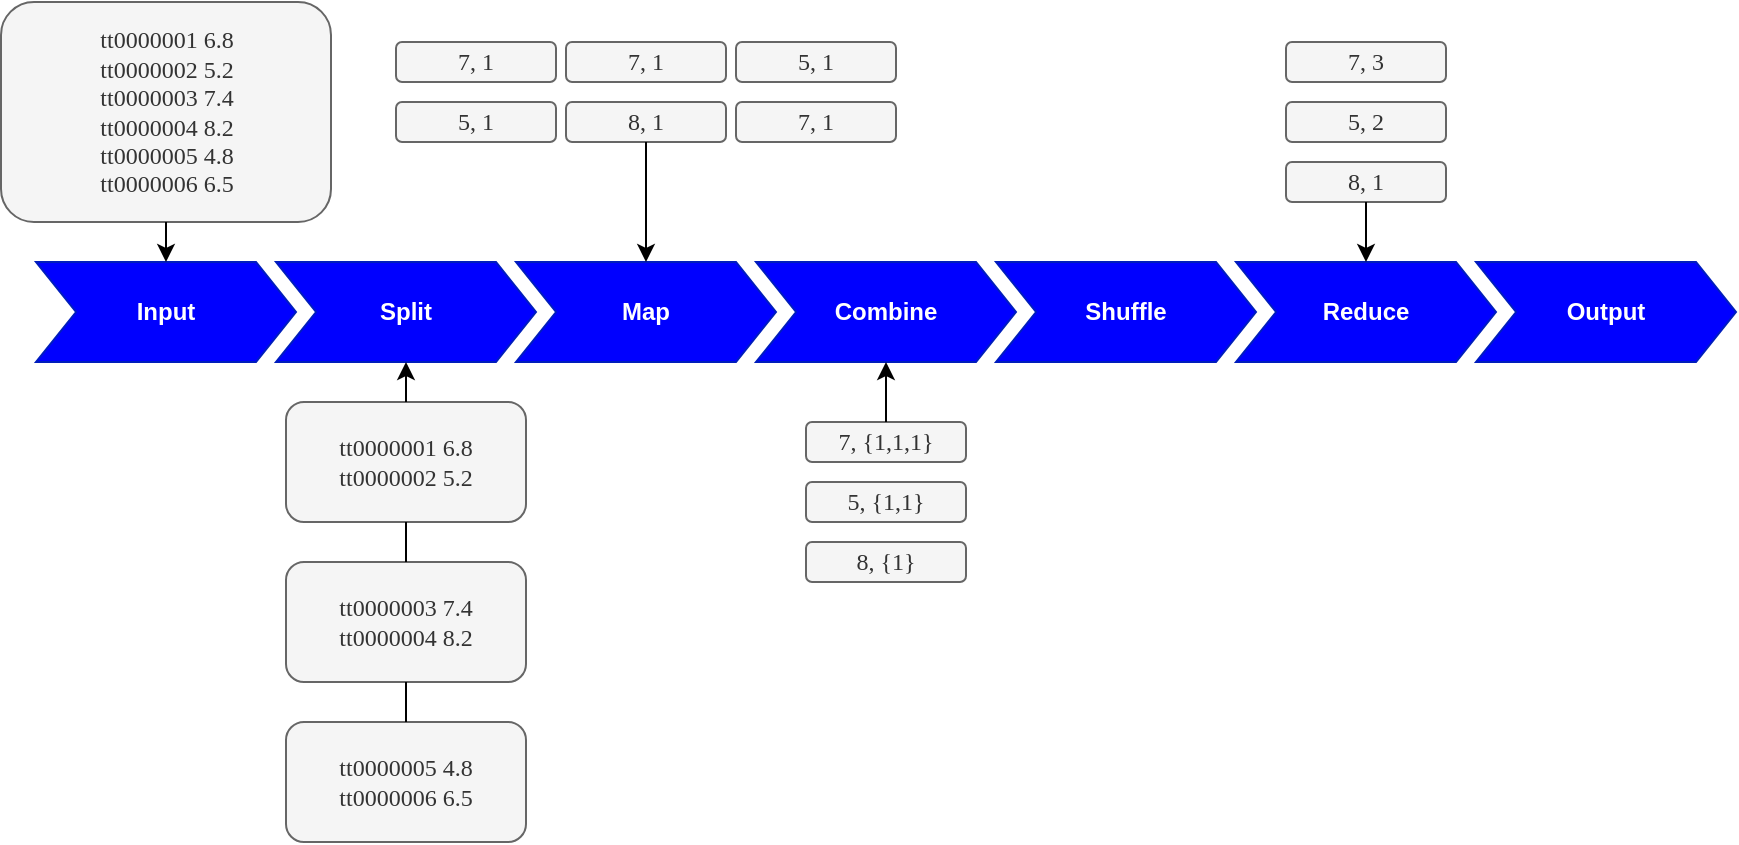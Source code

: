 <mxfile version="16.5.6" type="device"><diagram id="iySAlybGrLC-fhZXeOmJ" name="Page-1"><mxGraphModel dx="1021" dy="462" grid="1" gridSize="10" guides="1" tooltips="1" connect="1" arrows="1" fold="1" page="1" pageScale="1" pageWidth="827" pageHeight="1169" math="0" shadow="0"><root><mxCell id="0"/><mxCell id="1" parent="0"/><mxCell id="ZLIFqsd9TxjkfM3bT6kV-1" value="&lt;b&gt;Input&lt;/b&gt;" style="shape=step;perimeter=stepPerimeter;whiteSpace=wrap;html=1;fixedSize=1;fillColor=#0000FF;strokeColor=#001DBC;fontColor=#ffffff;" vertex="1" parent="1"><mxGeometry x="40" y="150" width="130" height="50" as="geometry"/></mxCell><mxCell id="ZLIFqsd9TxjkfM3bT6kV-2" value="&lt;b&gt;Split&lt;/b&gt;" style="shape=step;perimeter=stepPerimeter;whiteSpace=wrap;html=1;fixedSize=1;fillColor=#0000FF;strokeColor=#001DBC;fontColor=#ffffff;" vertex="1" parent="1"><mxGeometry x="160" y="150" width="130" height="50" as="geometry"/></mxCell><mxCell id="ZLIFqsd9TxjkfM3bT6kV-3" value="&lt;b&gt;Map&lt;/b&gt;" style="shape=step;perimeter=stepPerimeter;whiteSpace=wrap;html=1;fixedSize=1;fillColor=#0000FF;strokeColor=#001DBC;fontColor=#ffffff;" vertex="1" parent="1"><mxGeometry x="280" y="150" width="130" height="50" as="geometry"/></mxCell><mxCell id="ZLIFqsd9TxjkfM3bT6kV-4" value="&lt;b&gt;Shuffle&lt;/b&gt;" style="shape=step;perimeter=stepPerimeter;whiteSpace=wrap;html=1;fixedSize=1;fillColor=#0000FF;strokeColor=#001DBC;fontColor=#ffffff;" vertex="1" parent="1"><mxGeometry x="520" y="150" width="130" height="50" as="geometry"/></mxCell><mxCell id="ZLIFqsd9TxjkfM3bT6kV-6" value="&lt;b&gt;Reduce&lt;/b&gt;" style="shape=step;perimeter=stepPerimeter;whiteSpace=wrap;html=1;fixedSize=1;fillColor=#0000FF;strokeColor=#001DBC;fontColor=#ffffff;" vertex="1" parent="1"><mxGeometry x="640" y="150" width="130" height="50" as="geometry"/></mxCell><mxCell id="ZLIFqsd9TxjkfM3bT6kV-7" value="&lt;b&gt;Output&lt;/b&gt;" style="shape=step;perimeter=stepPerimeter;whiteSpace=wrap;html=1;fixedSize=1;fillColor=#0000FF;strokeColor=#001DBC;fontColor=#ffffff;" vertex="1" parent="1"><mxGeometry x="760" y="150" width="130" height="50" as="geometry"/></mxCell><mxCell id="ZLIFqsd9TxjkfM3bT6kV-8" value="&lt;div&gt;&lt;font face=&quot;Verdana&quot;&gt;tt0000001&lt;span&gt;&#9;&lt;/span&gt;6.8&lt;span&gt;&lt;/span&gt;&lt;/font&gt;&lt;/div&gt;&lt;div&gt;&lt;font face=&quot;Verdana&quot;&gt;&lt;span&gt;tt0000002&lt;/span&gt;&lt;span&gt;&#9;&lt;/span&gt;&lt;span&gt;5.2&lt;/span&gt;&lt;span&gt;&lt;/span&gt;&lt;/font&gt;&lt;/div&gt;&lt;div&gt;&lt;font face=&quot;Verdana&quot;&gt;tt0000003&lt;span&gt;&#9;&lt;/span&gt;7.4&lt;/font&gt;&lt;span&gt;&lt;/span&gt;&lt;/div&gt;&lt;div&gt;&lt;span style=&quot;font-family: &amp;#34;verdana&amp;#34;&quot;&gt;tt0000004&lt;/span&gt;&lt;span style=&quot;font-family: &amp;#34;verdana&amp;#34;&quot;&gt;&amp;nbsp;&lt;/span&gt;&lt;span style=&quot;font-family: &amp;#34;verdana&amp;#34;&quot;&gt;8.2&lt;/span&gt;&lt;font face=&quot;Verdana&quot;&gt;&lt;br&gt;&lt;/font&gt;&lt;/div&gt;&lt;div&gt;&lt;span style=&quot;font-family: &amp;#34;verdana&amp;#34;&quot;&gt;tt0000005&lt;/span&gt;&lt;span style=&quot;font-family: &amp;#34;verdana&amp;#34;&quot;&gt;&amp;nbsp;&lt;/span&gt;&lt;span style=&quot;font-family: &amp;#34;verdana&amp;#34;&quot;&gt;4.8&lt;/span&gt;&lt;span style=&quot;font-family: &amp;#34;verdana&amp;#34;&quot;&gt;&lt;br&gt;&lt;/span&gt;&lt;/div&gt;&lt;div&gt;&lt;span style=&quot;font-family: &amp;#34;verdana&amp;#34;&quot;&gt;tt0000006&lt;/span&gt;&lt;span style=&quot;font-family: &amp;#34;verdana&amp;#34;&quot;&gt;&amp;nbsp;&lt;/span&gt;&lt;span style=&quot;font-family: &amp;#34;verdana&amp;#34;&quot;&gt;6.5&lt;/span&gt;&lt;/div&gt;" style="rounded=1;whiteSpace=wrap;html=1;fillColor=#f5f5f5;fontColor=#333333;strokeColor=#666666;" vertex="1" parent="1"><mxGeometry x="22.5" y="20" width="165" height="110" as="geometry"/></mxCell><mxCell id="ZLIFqsd9TxjkfM3bT6kV-9" value="" style="endArrow=classic;html=1;rounded=0;exitX=0.5;exitY=1;exitDx=0;exitDy=0;entryX=0.5;entryY=0;entryDx=0;entryDy=0;" edge="1" parent="1" source="ZLIFqsd9TxjkfM3bT6kV-8" target="ZLIFqsd9TxjkfM3bT6kV-1"><mxGeometry width="50" height="50" relative="1" as="geometry"><mxPoint x="105" y="90" as="sourcePoint"/><mxPoint x="440" y="210" as="targetPoint"/></mxGeometry></mxCell><mxCell id="ZLIFqsd9TxjkfM3bT6kV-10" value="&lt;b&gt;Combine&lt;/b&gt;" style="shape=step;perimeter=stepPerimeter;whiteSpace=wrap;html=1;fixedSize=1;fillColor=#0000FF;strokeColor=#001DBC;fontColor=#ffffff;" vertex="1" parent="1"><mxGeometry x="400" y="150" width="130" height="50" as="geometry"/></mxCell><mxCell id="ZLIFqsd9TxjkfM3bT6kV-12" value="&lt;div&gt;&lt;font face=&quot;Verdana&quot;&gt;tt0000001&lt;span&gt;&#9;&lt;/span&gt;6.8&lt;span&gt;&lt;/span&gt;&lt;/font&gt;&lt;/div&gt;&lt;div&gt;&lt;font face=&quot;Verdana&quot;&gt;&lt;span&gt;tt0000002&lt;/span&gt;&lt;span&gt;&#9;&lt;/span&gt;&lt;span&gt;5.2&lt;/span&gt;&lt;/font&gt;&lt;/div&gt;" style="rounded=1;whiteSpace=wrap;html=1;fillColor=#f5f5f5;fontColor=#333333;strokeColor=#666666;" vertex="1" parent="1"><mxGeometry x="165" y="220" width="120" height="60" as="geometry"/></mxCell><mxCell id="ZLIFqsd9TxjkfM3bT6kV-13" value="&lt;div&gt;&lt;font face=&quot;Verdana&quot;&gt;tt&lt;/font&gt;&lt;span style=&quot;font-family: &amp;#34;verdana&amp;#34;&quot;&gt;0000003&lt;/span&gt;&lt;font face=&quot;Verdana&quot;&gt;&lt;span&gt;&amp;nbsp;&lt;/span&gt;7.4&lt;span&gt;&lt;/span&gt;&lt;/font&gt;&lt;/div&gt;&lt;div&gt;&lt;font face=&quot;Verdana&quot;&gt;&lt;span&gt;tt&lt;/span&gt;&lt;/font&gt;&lt;span style=&quot;font-family: &amp;#34;verdana&amp;#34;&quot;&gt;0000004&lt;/span&gt;&lt;font face=&quot;Verdana&quot;&gt;&lt;span&gt;&amp;nbsp;8.2&lt;/span&gt;&lt;/font&gt;&lt;/div&gt;" style="rounded=1;whiteSpace=wrap;html=1;fillColor=#f5f5f5;fontColor=#333333;strokeColor=#666666;" vertex="1" parent="1"><mxGeometry x="165" y="300" width="120" height="60" as="geometry"/></mxCell><mxCell id="ZLIFqsd9TxjkfM3bT6kV-14" value="&lt;div&gt;&lt;font face=&quot;Verdana&quot;&gt;tt&lt;/font&gt;&lt;span style=&quot;font-family: &amp;#34;verdana&amp;#34;&quot;&gt;0000005&lt;/span&gt;&lt;font face=&quot;Verdana&quot;&gt;&lt;span&gt;&#9;&lt;/span&gt;4.8&lt;span&gt;&lt;/span&gt;&lt;/font&gt;&lt;/div&gt;&lt;div&gt;&lt;font face=&quot;Verdana&quot;&gt;&lt;span&gt;tt&lt;/span&gt;&lt;/font&gt;&lt;span style=&quot;font-family: &amp;#34;verdana&amp;#34;&quot;&gt;0000006&lt;/span&gt;&lt;font face=&quot;Verdana&quot;&gt;&lt;span&gt;&#9;&lt;/span&gt;&lt;span&gt;6.5&lt;/span&gt;&lt;/font&gt;&lt;/div&gt;" style="rounded=1;whiteSpace=wrap;html=1;fillColor=#f5f5f5;fontColor=#333333;strokeColor=#666666;" vertex="1" parent="1"><mxGeometry x="165" y="380" width="120" height="60" as="geometry"/></mxCell><mxCell id="ZLIFqsd9TxjkfM3bT6kV-15" value="" style="endArrow=none;html=1;rounded=0;fontFamily=Verdana;entryX=0.5;entryY=1;entryDx=0;entryDy=0;exitX=0.5;exitY=0;exitDx=0;exitDy=0;" edge="1" parent="1" source="ZLIFqsd9TxjkfM3bT6kV-13" target="ZLIFqsd9TxjkfM3bT6kV-12"><mxGeometry width="50" height="50" relative="1" as="geometry"><mxPoint x="470" y="330" as="sourcePoint"/><mxPoint x="520" y="280" as="targetPoint"/></mxGeometry></mxCell><mxCell id="ZLIFqsd9TxjkfM3bT6kV-16" value="" style="endArrow=none;html=1;rounded=0;fontFamily=Verdana;exitX=0.5;exitY=1;exitDx=0;exitDy=0;entryX=0.5;entryY=0;entryDx=0;entryDy=0;" edge="1" parent="1" source="ZLIFqsd9TxjkfM3bT6kV-13" target="ZLIFqsd9TxjkfM3bT6kV-14"><mxGeometry width="50" height="50" relative="1" as="geometry"><mxPoint x="470" y="330" as="sourcePoint"/><mxPoint x="520" y="280" as="targetPoint"/></mxGeometry></mxCell><mxCell id="ZLIFqsd9TxjkfM3bT6kV-17" value="" style="endArrow=classic;html=1;rounded=0;exitX=0.5;exitY=0;exitDx=0;exitDy=0;entryX=0.5;entryY=1;entryDx=0;entryDy=0;" edge="1" parent="1" source="ZLIFqsd9TxjkfM3bT6kV-12" target="ZLIFqsd9TxjkfM3bT6kV-2"><mxGeometry width="50" height="50" relative="1" as="geometry"><mxPoint x="115" y="110" as="sourcePoint"/><mxPoint x="115" y="160" as="targetPoint"/></mxGeometry></mxCell><mxCell id="ZLIFqsd9TxjkfM3bT6kV-18" value="&lt;div&gt;&lt;font face=&quot;Verdana&quot;&gt;7, 1&lt;/font&gt;&lt;/div&gt;" style="rounded=1;whiteSpace=wrap;html=1;fillColor=#f5f5f5;fontColor=#333333;strokeColor=#666666;" vertex="1" parent="1"><mxGeometry x="220" y="40" width="80" height="20" as="geometry"/></mxCell><mxCell id="ZLIFqsd9TxjkfM3bT6kV-19" value="&lt;div&gt;&lt;font face=&quot;Verdana&quot;&gt;5, 1&lt;/font&gt;&lt;/div&gt;" style="rounded=1;whiteSpace=wrap;html=1;fillColor=#f5f5f5;fontColor=#333333;strokeColor=#666666;" vertex="1" parent="1"><mxGeometry x="220" y="70" width="80" height="20" as="geometry"/></mxCell><mxCell id="ZLIFqsd9TxjkfM3bT6kV-20" value="&lt;div&gt;&lt;font face=&quot;Verdana&quot;&gt;7, 1&lt;/font&gt;&lt;/div&gt;" style="rounded=1;whiteSpace=wrap;html=1;fillColor=#f5f5f5;fontColor=#333333;strokeColor=#666666;" vertex="1" parent="1"><mxGeometry x="305" y="40" width="80" height="20" as="geometry"/></mxCell><mxCell id="ZLIFqsd9TxjkfM3bT6kV-21" value="&lt;div&gt;&lt;font face=&quot;Verdana&quot;&gt;8, 1&lt;/font&gt;&lt;/div&gt;" style="rounded=1;whiteSpace=wrap;html=1;fillColor=#f5f5f5;fontColor=#333333;strokeColor=#666666;" vertex="1" parent="1"><mxGeometry x="305" y="70" width="80" height="20" as="geometry"/></mxCell><mxCell id="ZLIFqsd9TxjkfM3bT6kV-23" value="&lt;div&gt;&lt;font face=&quot;Verdana&quot;&gt;5, 1&lt;/font&gt;&lt;/div&gt;" style="rounded=1;whiteSpace=wrap;html=1;fillColor=#f5f5f5;fontColor=#333333;strokeColor=#666666;" vertex="1" parent="1"><mxGeometry x="390" y="40" width="80" height="20" as="geometry"/></mxCell><mxCell id="ZLIFqsd9TxjkfM3bT6kV-24" value="&lt;div&gt;&lt;font face=&quot;Verdana&quot;&gt;7, 1&lt;/font&gt;&lt;/div&gt;" style="rounded=1;whiteSpace=wrap;html=1;fillColor=#f5f5f5;fontColor=#333333;strokeColor=#666666;" vertex="1" parent="1"><mxGeometry x="390" y="70" width="80" height="20" as="geometry"/></mxCell><mxCell id="ZLIFqsd9TxjkfM3bT6kV-25" value="" style="endArrow=classic;html=1;rounded=0;fontFamily=Verdana;entryX=0.5;entryY=0;entryDx=0;entryDy=0;exitX=0.5;exitY=1;exitDx=0;exitDy=0;" edge="1" parent="1" source="ZLIFqsd9TxjkfM3bT6kV-21" target="ZLIFqsd9TxjkfM3bT6kV-3"><mxGeometry width="50" height="50" relative="1" as="geometry"><mxPoint x="350" y="220" as="sourcePoint"/><mxPoint x="400" y="170" as="targetPoint"/></mxGeometry></mxCell><mxCell id="ZLIFqsd9TxjkfM3bT6kV-27" value="&lt;div&gt;&lt;font face=&quot;Verdana&quot;&gt;7, {1,1,1}&lt;/font&gt;&lt;/div&gt;" style="rounded=1;whiteSpace=wrap;html=1;fillColor=#f5f5f5;fontColor=#333333;strokeColor=#666666;" vertex="1" parent="1"><mxGeometry x="425" y="230" width="80" height="20" as="geometry"/></mxCell><mxCell id="ZLIFqsd9TxjkfM3bT6kV-28" value="&lt;div&gt;&lt;font face=&quot;Verdana&quot;&gt;5, {1,1}&lt;/font&gt;&lt;/div&gt;" style="rounded=1;whiteSpace=wrap;html=1;fillColor=#f5f5f5;fontColor=#333333;strokeColor=#666666;" vertex="1" parent="1"><mxGeometry x="425" y="260" width="80" height="20" as="geometry"/></mxCell><mxCell id="ZLIFqsd9TxjkfM3bT6kV-29" value="&lt;div&gt;&lt;font face=&quot;Verdana&quot;&gt;8, {1}&lt;/font&gt;&lt;/div&gt;" style="rounded=1;whiteSpace=wrap;html=1;fillColor=#f5f5f5;fontColor=#333333;strokeColor=#666666;" vertex="1" parent="1"><mxGeometry x="425" y="290" width="80" height="20" as="geometry"/></mxCell><mxCell id="ZLIFqsd9TxjkfM3bT6kV-32" value="" style="endArrow=classic;html=1;rounded=0;fontFamily=Verdana;exitX=0.5;exitY=0;exitDx=0;exitDy=0;entryX=0.5;entryY=1;entryDx=0;entryDy=0;" edge="1" parent="1" source="ZLIFqsd9TxjkfM3bT6kV-27" target="ZLIFqsd9TxjkfM3bT6kV-10"><mxGeometry width="50" height="50" relative="1" as="geometry"><mxPoint x="300" y="210" as="sourcePoint"/><mxPoint x="350" y="160" as="targetPoint"/></mxGeometry></mxCell><mxCell id="ZLIFqsd9TxjkfM3bT6kV-33" value="&lt;div&gt;&lt;font face=&quot;Verdana&quot;&gt;7, 3&lt;/font&gt;&lt;/div&gt;" style="rounded=1;whiteSpace=wrap;html=1;fillColor=#f5f5f5;fontColor=#333333;strokeColor=#666666;" vertex="1" parent="1"><mxGeometry x="665" y="40" width="80" height="20" as="geometry"/></mxCell><mxCell id="ZLIFqsd9TxjkfM3bT6kV-34" value="&lt;div&gt;&lt;font face=&quot;Verdana&quot;&gt;5, 2&lt;/font&gt;&lt;/div&gt;" style="rounded=1;whiteSpace=wrap;html=1;fillColor=#f5f5f5;fontColor=#333333;strokeColor=#666666;" vertex="1" parent="1"><mxGeometry x="665" y="70" width="80" height="20" as="geometry"/></mxCell><mxCell id="ZLIFqsd9TxjkfM3bT6kV-35" value="&lt;div&gt;&lt;font face=&quot;Verdana&quot;&gt;8, 1&lt;/font&gt;&lt;/div&gt;" style="rounded=1;whiteSpace=wrap;html=1;fillColor=#f5f5f5;fontColor=#333333;strokeColor=#666666;" vertex="1" parent="1"><mxGeometry x="665" y="100" width="80" height="20" as="geometry"/></mxCell><mxCell id="ZLIFqsd9TxjkfM3bT6kV-37" value="" style="endArrow=classic;html=1;rounded=0;fontFamily=Verdana;exitX=0.5;exitY=1;exitDx=0;exitDy=0;entryX=0.5;entryY=0;entryDx=0;entryDy=0;" edge="1" parent="1" source="ZLIFqsd9TxjkfM3bT6kV-35" target="ZLIFqsd9TxjkfM3bT6kV-6"><mxGeometry width="50" height="50" relative="1" as="geometry"><mxPoint x="510" y="110" as="sourcePoint"/><mxPoint x="560" y="60" as="targetPoint"/></mxGeometry></mxCell></root></mxGraphModel></diagram></mxfile>